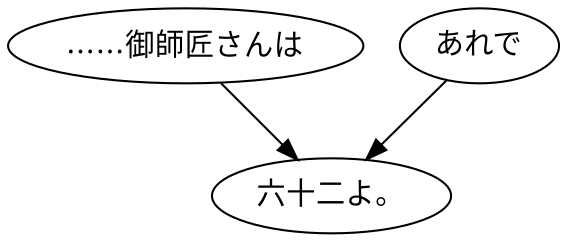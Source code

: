 digraph graph687 {
	node0 [label="……御師匠さんは"];
	node1 [label="あれで"];
	node2 [label="六十二よ。"];
	node0 -> node2;
	node1 -> node2;
}
